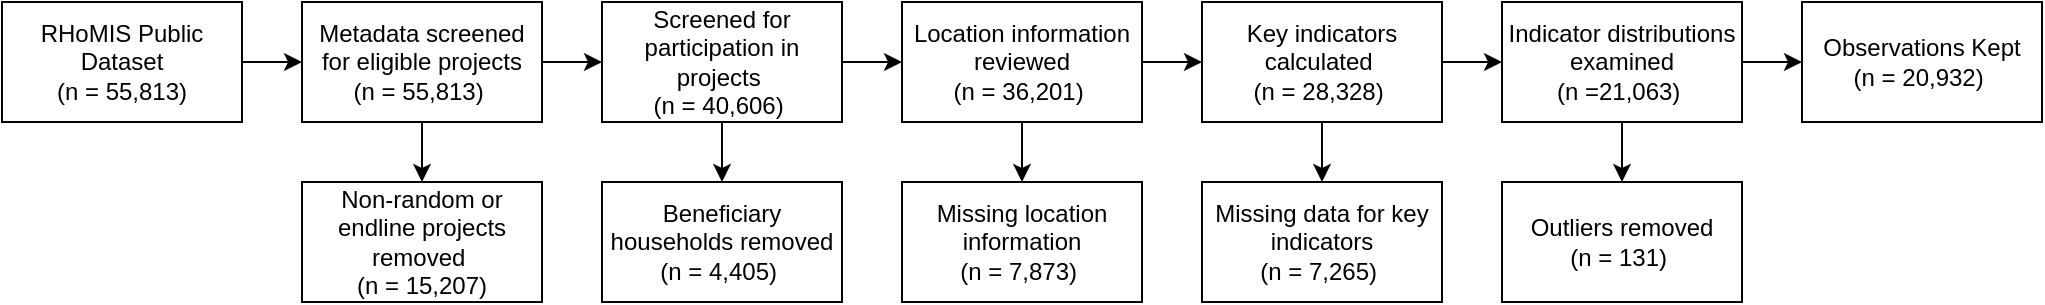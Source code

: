 <mxfile version="21.7.4" type="device">
  <diagram id="aEX5CUE7W6wMbNCxImyk" name="Page-1">
    <mxGraphModel dx="1466" dy="926" grid="1" gridSize="10" guides="1" tooltips="1" connect="1" arrows="1" fold="1" page="1" pageScale="1" pageWidth="2339" pageHeight="3300" math="0" shadow="0">
      <root>
        <mxCell id="0" />
        <mxCell id="1" parent="0" />
        <mxCell id="p9294V3zs388WJX9-iKW-2" value="" style="edgeStyle=orthogonalEdgeStyle;rounded=0;orthogonalLoop=1;jettySize=auto;html=1;" edge="1" parent="1" source="GGksLLLSLdbyah-IhZg1-2" target="GGksLLLSLdbyah-IhZg1-4">
          <mxGeometry relative="1" as="geometry" />
        </mxCell>
        <mxCell id="GGksLLLSLdbyah-IhZg1-2" value="RHoMIS Public Dataset&lt;br&gt;(n = 55,813)" style="rounded=0;whiteSpace=wrap;html=1;" parent="1" vertex="1">
          <mxGeometry x="680" y="160" width="120" height="60" as="geometry" />
        </mxCell>
        <mxCell id="p9294V3zs388WJX9-iKW-3" value="" style="edgeStyle=orthogonalEdgeStyle;rounded=0;orthogonalLoop=1;jettySize=auto;html=1;" edge="1" parent="1" source="GGksLLLSLdbyah-IhZg1-4" target="GGksLLLSLdbyah-IhZg1-6">
          <mxGeometry relative="1" as="geometry" />
        </mxCell>
        <mxCell id="p9294V3zs388WJX9-iKW-8" value="" style="edgeStyle=orthogonalEdgeStyle;rounded=0;orthogonalLoop=1;jettySize=auto;html=1;" edge="1" parent="1" source="GGksLLLSLdbyah-IhZg1-4" target="GGksLLLSLdbyah-IhZg1-5">
          <mxGeometry relative="1" as="geometry" />
        </mxCell>
        <mxCell id="GGksLLLSLdbyah-IhZg1-4" value="Metadata screened for eligible projects&lt;br&gt;(n = 55,813)&amp;nbsp;" style="rounded=0;whiteSpace=wrap;html=1;" parent="1" vertex="1">
          <mxGeometry x="830" y="160" width="120" height="60" as="geometry" />
        </mxCell>
        <mxCell id="GGksLLLSLdbyah-IhZg1-5" value="Non-random or endline projects removed&amp;nbsp;&lt;br&gt;(n = 15,207)" style="rounded=0;whiteSpace=wrap;html=1;" parent="1" vertex="1">
          <mxGeometry x="830" y="250" width="120" height="60" as="geometry" />
        </mxCell>
        <mxCell id="p9294V3zs388WJX9-iKW-4" value="" style="edgeStyle=orthogonalEdgeStyle;rounded=0;orthogonalLoop=1;jettySize=auto;html=1;" edge="1" parent="1" source="GGksLLLSLdbyah-IhZg1-6" target="GGksLLLSLdbyah-IhZg1-7">
          <mxGeometry relative="1" as="geometry" />
        </mxCell>
        <mxCell id="p9294V3zs388WJX9-iKW-9" value="" style="edgeStyle=orthogonalEdgeStyle;rounded=0;orthogonalLoop=1;jettySize=auto;html=1;" edge="1" parent="1" source="GGksLLLSLdbyah-IhZg1-6" target="GGksLLLSLdbyah-IhZg1-11">
          <mxGeometry relative="1" as="geometry" />
        </mxCell>
        <mxCell id="GGksLLLSLdbyah-IhZg1-6" value="Screened for participation in projects&amp;nbsp;&lt;br&gt;(n = 40,606)&amp;nbsp;" style="rounded=0;whiteSpace=wrap;html=1;" parent="1" vertex="1">
          <mxGeometry x="980" y="160" width="120" height="60" as="geometry" />
        </mxCell>
        <mxCell id="p9294V3zs388WJX9-iKW-5" value="" style="edgeStyle=orthogonalEdgeStyle;rounded=0;orthogonalLoop=1;jettySize=auto;html=1;" edge="1" parent="1" source="GGksLLLSLdbyah-IhZg1-7" target="GGksLLLSLdbyah-IhZg1-8">
          <mxGeometry relative="1" as="geometry" />
        </mxCell>
        <mxCell id="p9294V3zs388WJX9-iKW-10" value="" style="edgeStyle=orthogonalEdgeStyle;rounded=0;orthogonalLoop=1;jettySize=auto;html=1;" edge="1" parent="1" source="GGksLLLSLdbyah-IhZg1-7" target="GGksLLLSLdbyah-IhZg1-12">
          <mxGeometry relative="1" as="geometry" />
        </mxCell>
        <mxCell id="GGksLLLSLdbyah-IhZg1-7" value="Location information reviewed&lt;br&gt;(n = 36,201)&amp;nbsp;" style="rounded=0;whiteSpace=wrap;html=1;" parent="1" vertex="1">
          <mxGeometry x="1130" y="160" width="120" height="60" as="geometry" />
        </mxCell>
        <mxCell id="p9294V3zs388WJX9-iKW-6" value="" style="edgeStyle=orthogonalEdgeStyle;rounded=0;orthogonalLoop=1;jettySize=auto;html=1;" edge="1" parent="1" source="GGksLLLSLdbyah-IhZg1-8" target="GGksLLLSLdbyah-IhZg1-9">
          <mxGeometry relative="1" as="geometry" />
        </mxCell>
        <mxCell id="p9294V3zs388WJX9-iKW-11" value="" style="edgeStyle=orthogonalEdgeStyle;rounded=0;orthogonalLoop=1;jettySize=auto;html=1;" edge="1" parent="1" source="GGksLLLSLdbyah-IhZg1-8" target="GGksLLLSLdbyah-IhZg1-13">
          <mxGeometry relative="1" as="geometry" />
        </mxCell>
        <mxCell id="GGksLLLSLdbyah-IhZg1-8" value="Key indicators calculated&amp;nbsp;&lt;br&gt;(n = 28,328)&amp;nbsp;" style="rounded=0;whiteSpace=wrap;html=1;" parent="1" vertex="1">
          <mxGeometry x="1280" y="160" width="120" height="60" as="geometry" />
        </mxCell>
        <mxCell id="p9294V3zs388WJX9-iKW-7" value="" style="edgeStyle=orthogonalEdgeStyle;rounded=0;orthogonalLoop=1;jettySize=auto;html=1;" edge="1" parent="1" source="GGksLLLSLdbyah-IhZg1-9" target="GGksLLLSLdbyah-IhZg1-23">
          <mxGeometry relative="1" as="geometry" />
        </mxCell>
        <mxCell id="p9294V3zs388WJX9-iKW-12" value="" style="edgeStyle=orthogonalEdgeStyle;rounded=0;orthogonalLoop=1;jettySize=auto;html=1;" edge="1" parent="1" source="GGksLLLSLdbyah-IhZg1-9" target="GGksLLLSLdbyah-IhZg1-14">
          <mxGeometry relative="1" as="geometry" />
        </mxCell>
        <mxCell id="GGksLLLSLdbyah-IhZg1-9" value="Indicator distributions examined&lt;br&gt;(n =21,063)&amp;nbsp;" style="rounded=0;whiteSpace=wrap;html=1;" parent="1" vertex="1">
          <mxGeometry x="1430" y="160" width="120" height="60" as="geometry" />
        </mxCell>
        <mxCell id="GGksLLLSLdbyah-IhZg1-11" value="Beneficiary households removed&lt;br&gt;(n = 4,405)&amp;nbsp;" style="rounded=0;whiteSpace=wrap;html=1;" parent="1" vertex="1">
          <mxGeometry x="980" y="250" width="120" height="60" as="geometry" />
        </mxCell>
        <mxCell id="GGksLLLSLdbyah-IhZg1-12" value="Missing location information&lt;br&gt;(n = 7,873)&amp;nbsp;" style="rounded=0;whiteSpace=wrap;html=1;" parent="1" vertex="1">
          <mxGeometry x="1130" y="250" width="120" height="60" as="geometry" />
        </mxCell>
        <mxCell id="GGksLLLSLdbyah-IhZg1-13" value="Missing data for key indicators&lt;br&gt;(n = 7,265)&amp;nbsp;" style="rounded=0;whiteSpace=wrap;html=1;" parent="1" vertex="1">
          <mxGeometry x="1280" y="250" width="120" height="60" as="geometry" />
        </mxCell>
        <mxCell id="GGksLLLSLdbyah-IhZg1-14" value="Outliers removed&lt;br&gt;(n = 131)&amp;nbsp;" style="rounded=0;whiteSpace=wrap;html=1;" parent="1" vertex="1">
          <mxGeometry x="1430" y="250" width="120" height="60" as="geometry" />
        </mxCell>
        <mxCell id="GGksLLLSLdbyah-IhZg1-23" value="Observations Kept&lt;br&gt;(n = 20,932)&amp;nbsp;" style="rounded=0;whiteSpace=wrap;html=1;" parent="1" vertex="1">
          <mxGeometry x="1580" y="160" width="120" height="60" as="geometry" />
        </mxCell>
      </root>
    </mxGraphModel>
  </diagram>
</mxfile>
